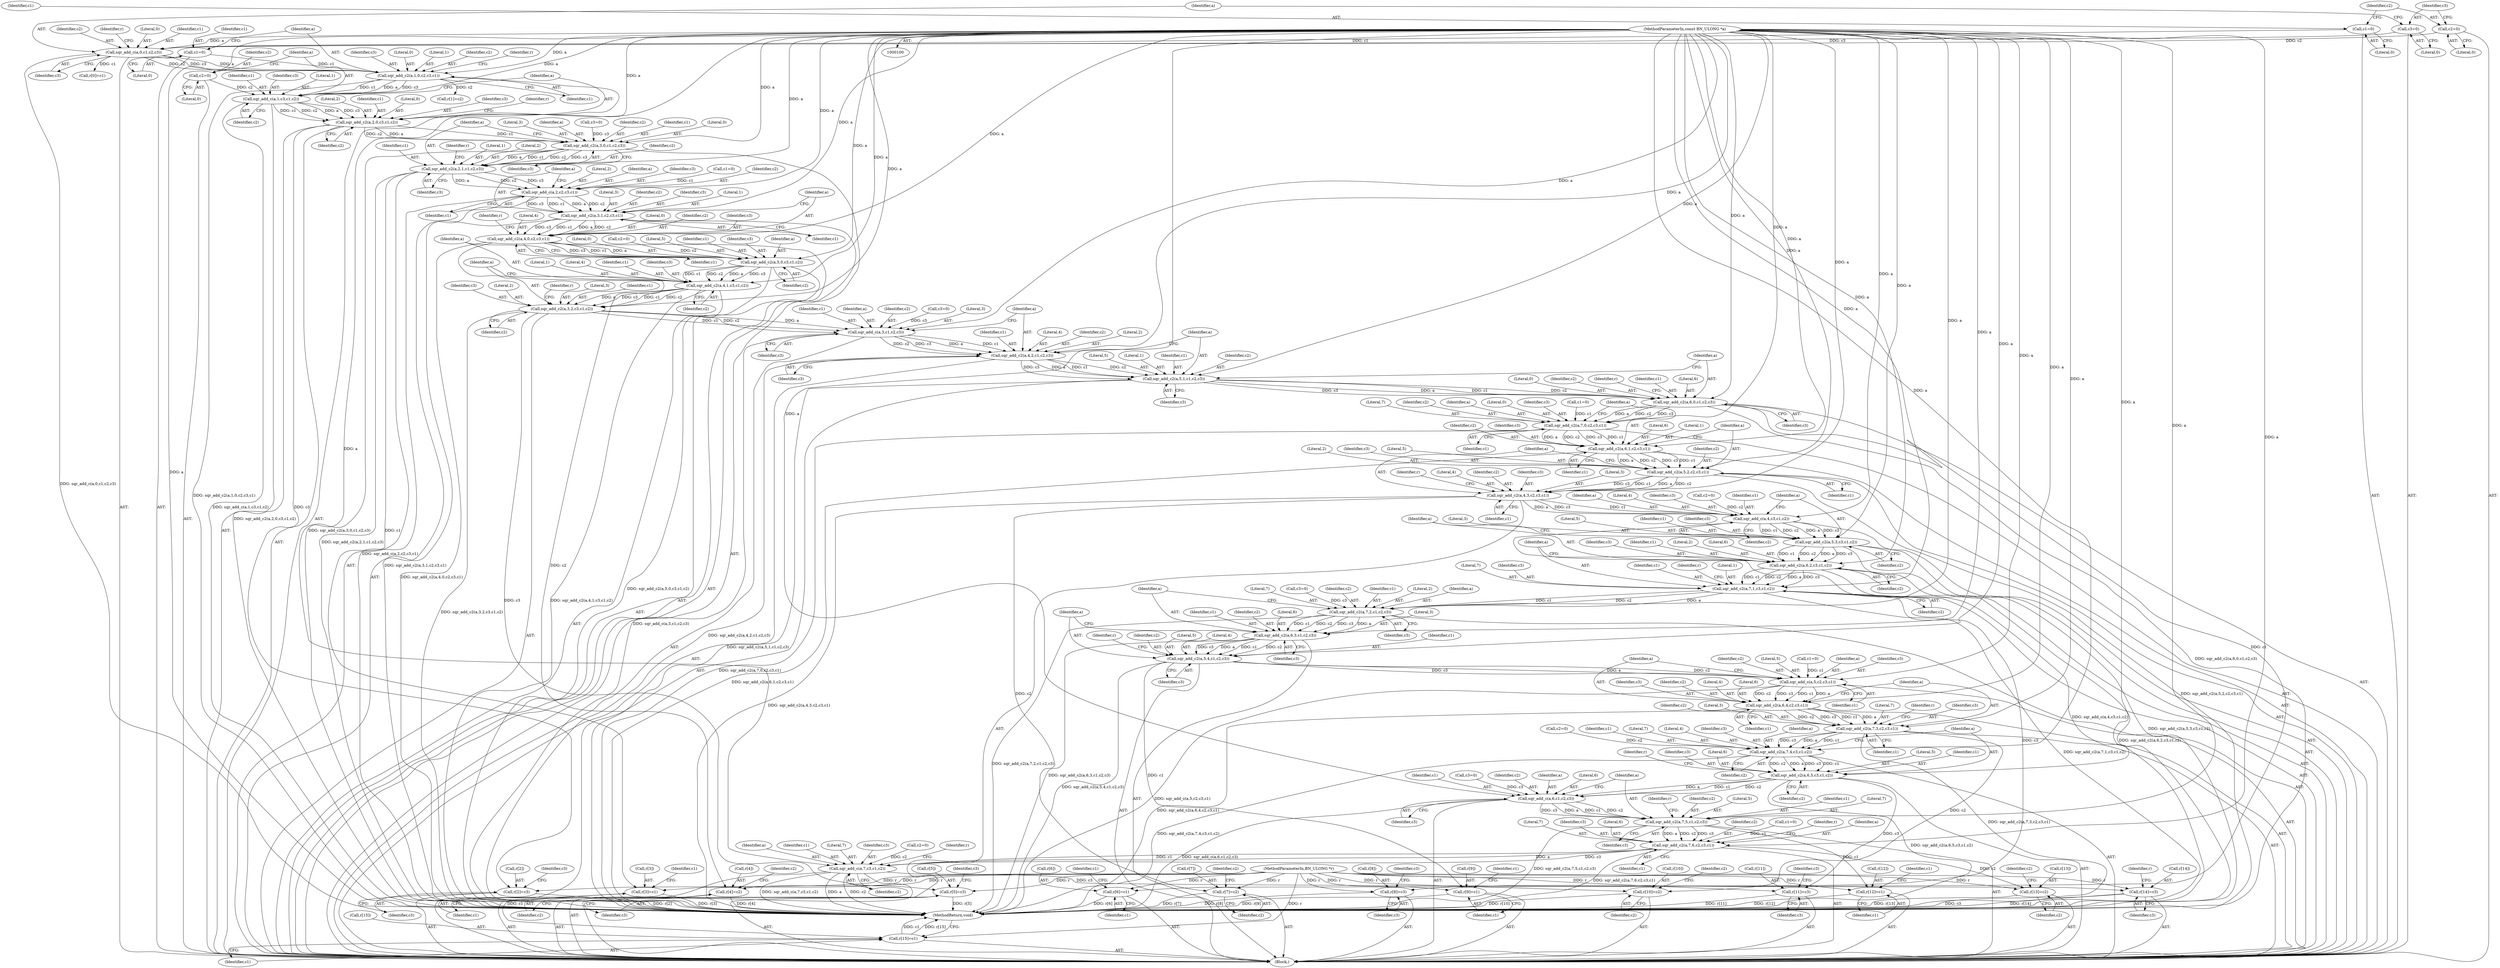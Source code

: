 digraph "0_openssl_a7a44ba55cb4f884c6bc9ceac90072dea38e66d0_2@pointer" {
"1000145" [label="(Call,sqr_add_c(a,1,c3,c1,c2))"];
"1000130" [label="(Call,sqr_add_c2(a,1,0,c2,c3,c1))"];
"1000116" [label="(Call,sqr_add_c(a,0,c1,c2,c3))"];
"1000102" [label="(MethodParameterIn,const BN_ULONG *a)"];
"1000107" [label="(Call,c1=0)"];
"1000110" [label="(Call,c2=0)"];
"1000113" [label="(Call,c3=0)"];
"1000127" [label="(Call,c1=0)"];
"1000142" [label="(Call,c2=0)"];
"1000151" [label="(Call,sqr_add_c2(a,2,0,c3,c1,c2))"];
"1000158" [label="(Call,r[2]=c3)"];
"1000166" [label="(Call,sqr_add_c2(a,3,0,c1,c2,c3))"];
"1000173" [label="(Call,sqr_add_c2(a,2,1,c1,c2,c3))"];
"1000180" [label="(Call,r[3]=c1)"];
"1000188" [label="(Call,sqr_add_c(a,2,c2,c3,c1))"];
"1000194" [label="(Call,sqr_add_c2(a,3,1,c2,c3,c1))"];
"1000201" [label="(Call,sqr_add_c2(a,4,0,c2,c3,c1))"];
"1000208" [label="(Call,r[4]=c2)"];
"1000216" [label="(Call,sqr_add_c2(a,5,0,c3,c1,c2))"];
"1000223" [label="(Call,sqr_add_c2(a,4,1,c3,c1,c2))"];
"1000230" [label="(Call,sqr_add_c2(a,3,2,c3,c1,c2))"];
"1000237" [label="(Call,r[5]=c3)"];
"1000245" [label="(Call,sqr_add_c(a,3,c1,c2,c3))"];
"1000251" [label="(Call,sqr_add_c2(a,4,2,c1,c2,c3))"];
"1000258" [label="(Call,sqr_add_c2(a,5,1,c1,c2,c3))"];
"1000265" [label="(Call,sqr_add_c2(a,6,0,c1,c2,c3))"];
"1000272" [label="(Call,r[6]=c1)"];
"1000280" [label="(Call,sqr_add_c2(a,7,0,c2,c3,c1))"];
"1000287" [label="(Call,sqr_add_c2(a,6,1,c2,c3,c1))"];
"1000294" [label="(Call,sqr_add_c2(a,5,2,c2,c3,c1))"];
"1000301" [label="(Call,sqr_add_c2(a,4,3,c2,c3,c1))"];
"1000308" [label="(Call,r[7]=c2)"];
"1000316" [label="(Call,sqr_add_c(a,4,c3,c1,c2))"];
"1000322" [label="(Call,sqr_add_c2(a,5,3,c3,c1,c2))"];
"1000329" [label="(Call,sqr_add_c2(a,6,2,c3,c1,c2))"];
"1000336" [label="(Call,sqr_add_c2(a,7,1,c3,c1,c2))"];
"1000343" [label="(Call,r[8]=c3)"];
"1000351" [label="(Call,sqr_add_c2(a,7,2,c1,c2,c3))"];
"1000358" [label="(Call,sqr_add_c2(a,6,3,c1,c2,c3))"];
"1000365" [label="(Call,sqr_add_c2(a,5,4,c1,c2,c3))"];
"1000372" [label="(Call,r[9]=c1)"];
"1000380" [label="(Call,sqr_add_c(a,5,c2,c3,c1))"];
"1000386" [label="(Call,sqr_add_c2(a,6,4,c2,c3,c1))"];
"1000393" [label="(Call,sqr_add_c2(a,7,3,c2,c3,c1))"];
"1000400" [label="(Call,r[10]=c2)"];
"1000408" [label="(Call,sqr_add_c2(a,7,4,c3,c1,c2))"];
"1000415" [label="(Call,sqr_add_c2(a,6,5,c3,c1,c2))"];
"1000422" [label="(Call,r[11]=c3)"];
"1000430" [label="(Call,sqr_add_c(a,6,c1,c2,c3))"];
"1000436" [label="(Call,sqr_add_c2(a,7,5,c1,c2,c3))"];
"1000443" [label="(Call,r[12]=c1)"];
"1000451" [label="(Call,sqr_add_c2(a,7,6,c2,c3,c1))"];
"1000458" [label="(Call,r[13]=c2)"];
"1000466" [label="(Call,sqr_add_c(a,7,c3,c1,c2))"];
"1000472" [label="(Call,r[14]=c3)"];
"1000477" [label="(Call,r[15]=c1)"];
"1000457" [label="(Identifier,c1)"];
"1000142" [label="(Call,c2=0)"];
"1000195" [label="(Identifier,a)"];
"1000217" [label="(Identifier,a)"];
"1000369" [label="(Identifier,c1)"];
"1000373" [label="(Call,r[9])"];
"1000294" [label="(Call,sqr_add_c2(a,5,2,c2,c3,c1))"];
"1000395" [label="(Literal,7)"];
"1000284" [label="(Identifier,c2)"];
"1000219" [label="(Literal,0)"];
"1000334" [label="(Identifier,c1)"];
"1000374" [label="(Identifier,r)"];
"1000276" [label="(Identifier,c1)"];
"1000204" [label="(Literal,0)"];
"1000107" [label="(Call,c1=0)"];
"1000290" [label="(Literal,1)"];
"1000478" [label="(Call,r[15])"];
"1000386" [label="(Call,sqr_add_c2(a,6,4,c2,c3,c1))"];
"1000392" [label="(Identifier,c1)"];
"1000291" [label="(Identifier,c2)"];
"1000384" [label="(Identifier,c3)"];
"1000103" [label="(Block,)"];
"1000154" [label="(Literal,0)"];
"1000458" [label="(Call,r[13]=c2)"];
"1000464" [label="(Identifier,c2)"];
"1000447" [label="(Identifier,c1)"];
"1000254" [label="(Literal,2)"];
"1000467" [label="(Identifier,a)"];
"1000236" [label="(Identifier,c2)"];
"1000296" [label="(Literal,5)"];
"1000120" [label="(Identifier,c2)"];
"1000323" [label="(Identifier,a)"];
"1000353" [label="(Literal,7)"];
"1000383" [label="(Identifier,c2)"];
"1000358" [label="(Call,sqr_add_c2(a,6,3,c1,c2,c3))"];
"1000337" [label="(Identifier,a)"];
"1000150" [label="(Identifier,c2)"];
"1000222" [label="(Identifier,c2)"];
"1000370" [label="(Identifier,c2)"];
"1000376" [label="(Identifier,c1)"];
"1000129" [label="(Literal,0)"];
"1000314" [label="(Identifier,c2)"];
"1000344" [label="(Call,r[8])"];
"1000168" [label="(Literal,3)"];
"1000268" [label="(Literal,0)"];
"1000414" [label="(Identifier,c2)"];
"1000234" [label="(Identifier,c3)"];
"1000249" [label="(Identifier,c2)"];
"1000325" [label="(Literal,3)"];
"1000233" [label="(Literal,2)"];
"1000159" [label="(Call,r[2])"];
"1000192" [label="(Identifier,c3)"];
"1000241" [label="(Identifier,c3)"];
"1000252" [label="(Identifier,a)"];
"1000411" [label="(Literal,4)"];
"1000335" [label="(Identifier,c2)"];
"1000470" [label="(Identifier,c1)"];
"1000436" [label="(Call,sqr_add_c2(a,7,5,c1,c2,c3))"];
"1000412" [label="(Identifier,c3)"];
"1000455" [label="(Identifier,c2)"];
"1000445" [label="(Identifier,r)"];
"1000338" [label="(Literal,7)"];
"1000282" [label="(Literal,7)"];
"1000260" [label="(Literal,5)"];
"1000228" [label="(Identifier,c1)"];
"1000448" [label="(Call,c1=0)"];
"1000245" [label="(Call,sqr_add_c(a,3,c1,c2,c3))"];
"1000340" [label="(Identifier,c3)"];
"1000216" [label="(Call,sqr_add_c2(a,5,0,c3,c1,c2))"];
"1000394" [label="(Identifier,a)"];
"1000409" [label="(Identifier,a)"];
"1000270" [label="(Identifier,c2)"];
"1000239" [label="(Identifier,r)"];
"1000213" [label="(Call,c2=0)"];
"1000308" [label="(Call,r[7]=c2)"];
"1000212" [label="(Identifier,c2)"];
"1000292" [label="(Identifier,c3)"];
"1000460" [label="(Identifier,r)"];
"1000133" [label="(Literal,0)"];
"1000184" [label="(Identifier,c1)"];
"1000223" [label="(Call,sqr_add_c2(a,4,1,c3,c1,c2))"];
"1000452" [label="(Identifier,a)"];
"1000418" [label="(Literal,5)"];
"1000205" [label="(Identifier,c2)"];
"1000287" [label="(Call,sqr_add_c2(a,6,1,c2,c3,c1))"];
"1000316" [label="(Call,sqr_add_c(a,4,c3,c1,c2))"];
"1000351" [label="(Call,sqr_add_c2(a,7,2,c1,c2,c3))"];
"1000185" [label="(Call,c1=0)"];
"1000218" [label="(Literal,5)"];
"1000307" [label="(Identifier,c1)"];
"1000152" [label="(Identifier,a)"];
"1000295" [label="(Identifier,a)"];
"1000363" [label="(Identifier,c2)"];
"1000114" [label="(Identifier,c3)"];
"1000420" [label="(Identifier,c1)"];
"1000482" [label="(MethodReturn,void)"];
"1000191" [label="(Identifier,c2)"];
"1000481" [label="(Identifier,c1)"];
"1000167" [label="(Identifier,a)"];
"1000172" [label="(Identifier,c3)"];
"1000300" [label="(Identifier,c1)"];
"1000190" [label="(Literal,2)"];
"1000193" [label="(Identifier,c1)"];
"1000182" [label="(Identifier,r)"];
"1000441" [label="(Identifier,c2)"];
"1000367" [label="(Literal,5)"];
"1000342" [label="(Identifier,c2)"];
"1000225" [label="(Literal,4)"];
"1000433" [label="(Identifier,c1)"];
"1000476" [label="(Identifier,c3)"];
"1000348" [label="(Call,c3=0)"];
"1000288" [label="(Identifier,a)"];
"1000250" [label="(Identifier,c3)"];
"1000382" [label="(Literal,5)"];
"1000341" [label="(Identifier,c1)"];
"1000121" [label="(Identifier,c3)"];
"1000400" [label="(Call,r[10]=c2)"];
"1000130" [label="(Call,sqr_add_c2(a,1,0,c2,c3,c1))"];
"1000102" [label="(MethodParameterIn,const BN_ULONG *a)"];
"1000188" [label="(Call,sqr_add_c(a,2,c2,c3,c1))"];
"1000301" [label="(Call,sqr_add_c2(a,4,3,c2,c3,c1))"];
"1000298" [label="(Identifier,c2)"];
"1000206" [label="(Identifier,c3)"];
"1000237" [label="(Call,r[5]=c3)"];
"1000257" [label="(Identifier,c3)"];
"1000145" [label="(Call,sqr_add_c(a,1,c3,c1,c2))"];
"1000265" [label="(Call,sqr_add_c2(a,6,0,c1,c2,c3))"];
"1000181" [label="(Call,r[3])"];
"1000243" [label="(Identifier,c3)"];
"1000439" [label="(Literal,5)"];
"1000116" [label="(Call,sqr_add_c(a,0,c1,c2,c3))"];
"1000424" [label="(Identifier,r)"];
"1000137" [label="(Call,r[1]=c2)"];
"1000356" [label="(Identifier,c2)"];
"1000319" [label="(Identifier,c3)"];
"1000343" [label="(Call,r[8]=c3)"];
"1000210" [label="(Identifier,r)"];
"1000391" [label="(Identifier,c3)"];
"1000421" [label="(Identifier,c2)"];
"1000261" [label="(Literal,1)"];
"1000112" [label="(Literal,0)"];
"1000208" [label="(Call,r[4]=c2)"];
"1000163" [label="(Call,c3=0)"];
"1000109" [label="(Literal,0)"];
"1000196" [label="(Literal,3)"];
"1000360" [label="(Literal,6)"];
"1000355" [label="(Identifier,c1)"];
"1000378" [label="(Identifier,c1)"];
"1000313" [label="(Call,c2=0)"];
"1000405" [label="(Call,c2=0)"];
"1000151" [label="(Call,sqr_add_c2(a,2,0,c3,c1,c2))"];
"1000473" [label="(Call,r[14])"];
"1000442" [label="(Identifier,c3)"];
"1000242" [label="(Call,c3=0)"];
"1000143" [label="(Identifier,c2)"];
"1000289" [label="(Literal,6)"];
"1000132" [label="(Literal,1)"];
"1000310" [label="(Identifier,r)"];
"1000136" [label="(Identifier,c1)"];
"1000134" [label="(Identifier,c2)"];
"1000111" [label="(Identifier,c2)"];
"1000148" [label="(Identifier,c3)"];
"1000440" [label="(Identifier,c1)"];
"1000110" [label="(Call,c2=0)"];
"1000155" [label="(Identifier,c3)"];
"1000345" [label="(Identifier,r)"];
"1000293" [label="(Identifier,c1)"];
"1000422" [label="(Call,r[11]=c3)"];
"1000413" [label="(Identifier,c1)"];
"1000108" [label="(Identifier,c1)"];
"1000354" [label="(Literal,2)"];
"1000357" [label="(Identifier,c3)"];
"1000259" [label="(Identifier,a)"];
"1000186" [label="(Identifier,c1)"];
"1000404" [label="(Identifier,c2)"];
"1000410" [label="(Literal,7)"];
"1000281" [label="(Identifier,a)"];
"1000207" [label="(Identifier,c1)"];
"1000273" [label="(Call,r[6])"];
"1000147" [label="(Literal,1)"];
"1000124" [label="(Identifier,r)"];
"1000423" [label="(Call,r[11])"];
"1000368" [label="(Literal,4)"];
"1000321" [label="(Identifier,c2)"];
"1000176" [label="(Literal,1)"];
"1000466" [label="(Call,sqr_add_c(a,7,c3,c1,c2))"];
"1000361" [label="(Literal,3)"];
"1000139" [label="(Identifier,r)"];
"1000113" [label="(Call,c3=0)"];
"1000171" [label="(Identifier,c2)"];
"1000366" [label="(Identifier,a)"];
"1000200" [label="(Identifier,c1)"];
"1000160" [label="(Identifier,r)"];
"1000232" [label="(Literal,3)"];
"1000238" [label="(Call,r[5])"];
"1000221" [label="(Identifier,c1)"];
"1000359" [label="(Identifier,a)"];
"1000255" [label="(Identifier,c1)"];
"1000456" [label="(Identifier,c3)"];
"1000431" [label="(Identifier,a)"];
"1000372" [label="(Call,r[9]=c1)"];
"1000274" [label="(Identifier,r)"];
"1000443" [label="(Call,r[12]=c1)"];
"1000402" [label="(Identifier,r)"];
"1000322" [label="(Call,sqr_add_c2(a,5,3,c3,c1,c2))"];
"1000170" [label="(Identifier,c1)"];
"1000209" [label="(Call,r[4])"];
"1000235" [label="(Identifier,c1)"];
"1000262" [label="(Identifier,c1)"];
"1000127" [label="(Call,c1=0)"];
"1000118" [label="(Literal,0)"];
"1000115" [label="(Literal,0)"];
"1000198" [label="(Identifier,c2)"];
"1000231" [label="(Identifier,a)"];
"1000230" [label="(Call,sqr_add_c2(a,3,2,c3,c1,c2))"];
"1000347" [label="(Identifier,c3)"];
"1000349" [label="(Identifier,c3)"];
"1000468" [label="(Literal,7)"];
"1000469" [label="(Identifier,c3)"];
"1000297" [label="(Literal,2)"];
"1000331" [label="(Literal,6)"];
"1000135" [label="(Identifier,c3)"];
"1000201" [label="(Call,sqr_add_c2(a,4,0,c2,c3,c1))"];
"1000220" [label="(Identifier,c3)"];
"1000189" [label="(Identifier,a)"];
"1000269" [label="(Identifier,c1)"];
"1000399" [label="(Identifier,c1)"];
"1000438" [label="(Literal,7)"];
"1000175" [label="(Literal,2)"];
"1000149" [label="(Identifier,c1)"];
"1000179" [label="(Identifier,c3)"];
"1000224" [label="(Identifier,a)"];
"1000271" [label="(Identifier,c3)"];
"1000398" [label="(Identifier,c3)"];
"1000166" [label="(Call,sqr_add_c2(a,3,0,c1,c2,c3))"];
"1000419" [label="(Identifier,c3)"];
"1000178" [label="(Identifier,c2)"];
"1000396" [label="(Literal,3)"];
"1000303" [label="(Literal,4)"];
"1000304" [label="(Literal,3)"];
"1000247" [label="(Literal,3)"];
"1000283" [label="(Literal,0)"];
"1000333" [label="(Identifier,c3)"];
"1000227" [label="(Identifier,c3)"];
"1000387" [label="(Identifier,a)"];
"1000169" [label="(Literal,0)"];
"1000320" [label="(Identifier,c1)"];
"1000328" [label="(Identifier,c2)"];
"1000397" [label="(Identifier,c2)"];
"1000463" [label="(Call,c2=0)"];
"1000317" [label="(Identifier,a)"];
"1000377" [label="(Call,c1=0)"];
"1000177" [label="(Identifier,c1)"];
"1000131" [label="(Identifier,a)"];
"1000305" [label="(Identifier,c2)"];
"1000272" [label="(Call,r[6]=c1)"];
"1000248" [label="(Identifier,c1)"];
"1000329" [label="(Call,sqr_add_c2(a,6,2,c3,c1,c2))"];
"1000385" [label="(Identifier,c1)"];
"1000157" [label="(Identifier,c2)"];
"1000251" [label="(Call,sqr_add_c2(a,4,2,c1,c2,c3))"];
"1000371" [label="(Identifier,c3)"];
"1000336" [label="(Call,sqr_add_c2(a,7,1,c3,c1,c2))"];
"1000451" [label="(Call,sqr_add_c2(a,7,6,c2,c3,c1))"];
"1000401" [label="(Call,r[10])"];
"1000203" [label="(Literal,4)"];
"1000253" [label="(Literal,4)"];
"1000390" [label="(Identifier,c2)"];
"1000432" [label="(Literal,6)"];
"1000477" [label="(Call,r[15]=c1)"];
"1000162" [label="(Identifier,c3)"];
"1000437" [label="(Identifier,a)"];
"1000444" [label="(Call,r[12])"];
"1000299" [label="(Identifier,c3)"];
"1000267" [label="(Literal,6)"];
"1000285" [label="(Identifier,c3)"];
"1000153" [label="(Literal,2)"];
"1000462" [label="(Identifier,c2)"];
"1000326" [label="(Identifier,c3)"];
"1000164" [label="(Identifier,c3)"];
"1000352" [label="(Identifier,a)"];
"1000199" [label="(Identifier,c3)"];
"1000146" [label="(Identifier,a)"];
"1000393" [label="(Call,sqr_add_c2(a,7,3,c2,c3,c1))"];
"1000194" [label="(Call,sqr_add_c2(a,3,1,c2,c3,c1))"];
"1000474" [label="(Identifier,r)"];
"1000417" [label="(Literal,6)"];
"1000430" [label="(Call,sqr_add_c(a,6,c1,c2,c3))"];
"1000415" [label="(Call,sqr_add_c2(a,6,5,c3,c1,c2))"];
"1000197" [label="(Literal,1)"];
"1000339" [label="(Literal,1)"];
"1000128" [label="(Identifier,c1)"];
"1000479" [label="(Identifier,r)"];
"1000306" [label="(Identifier,c3)"];
"1000101" [label="(MethodParameterIn,BN_ULONG *r)"];
"1000280" [label="(Call,sqr_add_c2(a,7,0,c2,c3,c1))"];
"1000416" [label="(Identifier,a)"];
"1000119" [label="(Identifier,c1)"];
"1000362" [label="(Identifier,c1)"];
"1000330" [label="(Identifier,a)"];
"1000122" [label="(Call,r[0]=c1)"];
"1000327" [label="(Identifier,c1)"];
"1000226" [label="(Literal,1)"];
"1000277" [label="(Call,c1=0)"];
"1000389" [label="(Literal,4)"];
"1000471" [label="(Identifier,c2)"];
"1000427" [label="(Call,c3=0)"];
"1000408" [label="(Call,sqr_add_c2(a,7,4,c3,c1,c2))"];
"1000454" [label="(Literal,6)"];
"1000180" [label="(Call,r[3]=c1)"];
"1000449" [label="(Identifier,c1)"];
"1000173" [label="(Call,sqr_add_c2(a,2,1,c1,c2,c3))"];
"1000381" [label="(Identifier,a)"];
"1000286" [label="(Identifier,c1)"];
"1000158" [label="(Call,r[2]=c3)"];
"1000214" [label="(Identifier,c2)"];
"1000312" [label="(Identifier,c2)"];
"1000434" [label="(Identifier,c2)"];
"1000459" [label="(Call,r[13])"];
"1000246" [label="(Identifier,a)"];
"1000309" [label="(Call,r[7])"];
"1000380" [label="(Call,sqr_add_c(a,5,c2,c3,c1))"];
"1000318" [label="(Literal,4)"];
"1000117" [label="(Identifier,a)"];
"1000229" [label="(Identifier,c2)"];
"1000365" [label="(Call,sqr_add_c2(a,5,4,c1,c2,c3))"];
"1000256" [label="(Identifier,c2)"];
"1000278" [label="(Identifier,c1)"];
"1000426" [label="(Identifier,c3)"];
"1000302" [label="(Identifier,a)"];
"1000364" [label="(Identifier,c3)"];
"1000174" [label="(Identifier,a)"];
"1000472" [label="(Call,r[14]=c3)"];
"1000453" [label="(Literal,7)"];
"1000202" [label="(Identifier,a)"];
"1000406" [label="(Identifier,c2)"];
"1000324" [label="(Literal,5)"];
"1000435" [label="(Identifier,c3)"];
"1000388" [label="(Literal,6)"];
"1000144" [label="(Literal,0)"];
"1000264" [label="(Identifier,c3)"];
"1000428" [label="(Identifier,c3)"];
"1000258" [label="(Call,sqr_add_c2(a,5,1,c1,c2,c3))"];
"1000332" [label="(Literal,2)"];
"1000156" [label="(Identifier,c1)"];
"1000266" [label="(Identifier,a)"];
"1000263" [label="(Identifier,c2)"];
"1000145" -> "1000103"  [label="AST: "];
"1000145" -> "1000150"  [label="CFG: "];
"1000146" -> "1000145"  [label="AST: "];
"1000147" -> "1000145"  [label="AST: "];
"1000148" -> "1000145"  [label="AST: "];
"1000149" -> "1000145"  [label="AST: "];
"1000150" -> "1000145"  [label="AST: "];
"1000152" -> "1000145"  [label="CFG: "];
"1000145" -> "1000482"  [label="DDG: sqr_add_c(a,1,c3,c1,c2)"];
"1000130" -> "1000145"  [label="DDG: a"];
"1000130" -> "1000145"  [label="DDG: c3"];
"1000130" -> "1000145"  [label="DDG: c1"];
"1000102" -> "1000145"  [label="DDG: a"];
"1000142" -> "1000145"  [label="DDG: c2"];
"1000145" -> "1000151"  [label="DDG: a"];
"1000145" -> "1000151"  [label="DDG: c3"];
"1000145" -> "1000151"  [label="DDG: c1"];
"1000145" -> "1000151"  [label="DDG: c2"];
"1000130" -> "1000103"  [label="AST: "];
"1000130" -> "1000136"  [label="CFG: "];
"1000131" -> "1000130"  [label="AST: "];
"1000132" -> "1000130"  [label="AST: "];
"1000133" -> "1000130"  [label="AST: "];
"1000134" -> "1000130"  [label="AST: "];
"1000135" -> "1000130"  [label="AST: "];
"1000136" -> "1000130"  [label="AST: "];
"1000139" -> "1000130"  [label="CFG: "];
"1000130" -> "1000482"  [label="DDG: sqr_add_c2(a,1,0,c2,c3,c1)"];
"1000116" -> "1000130"  [label="DDG: a"];
"1000116" -> "1000130"  [label="DDG: c2"];
"1000116" -> "1000130"  [label="DDG: c3"];
"1000102" -> "1000130"  [label="DDG: a"];
"1000127" -> "1000130"  [label="DDG: c1"];
"1000130" -> "1000137"  [label="DDG: c2"];
"1000116" -> "1000103"  [label="AST: "];
"1000116" -> "1000121"  [label="CFG: "];
"1000117" -> "1000116"  [label="AST: "];
"1000118" -> "1000116"  [label="AST: "];
"1000119" -> "1000116"  [label="AST: "];
"1000120" -> "1000116"  [label="AST: "];
"1000121" -> "1000116"  [label="AST: "];
"1000124" -> "1000116"  [label="CFG: "];
"1000116" -> "1000482"  [label="DDG: sqr_add_c(a,0,c1,c2,c3)"];
"1000102" -> "1000116"  [label="DDG: a"];
"1000107" -> "1000116"  [label="DDG: c1"];
"1000110" -> "1000116"  [label="DDG: c2"];
"1000113" -> "1000116"  [label="DDG: c3"];
"1000116" -> "1000122"  [label="DDG: c1"];
"1000102" -> "1000100"  [label="AST: "];
"1000102" -> "1000482"  [label="DDG: a"];
"1000102" -> "1000151"  [label="DDG: a"];
"1000102" -> "1000166"  [label="DDG: a"];
"1000102" -> "1000173"  [label="DDG: a"];
"1000102" -> "1000188"  [label="DDG: a"];
"1000102" -> "1000194"  [label="DDG: a"];
"1000102" -> "1000201"  [label="DDG: a"];
"1000102" -> "1000216"  [label="DDG: a"];
"1000102" -> "1000223"  [label="DDG: a"];
"1000102" -> "1000230"  [label="DDG: a"];
"1000102" -> "1000245"  [label="DDG: a"];
"1000102" -> "1000251"  [label="DDG: a"];
"1000102" -> "1000258"  [label="DDG: a"];
"1000102" -> "1000265"  [label="DDG: a"];
"1000102" -> "1000280"  [label="DDG: a"];
"1000102" -> "1000287"  [label="DDG: a"];
"1000102" -> "1000294"  [label="DDG: a"];
"1000102" -> "1000301"  [label="DDG: a"];
"1000102" -> "1000316"  [label="DDG: a"];
"1000102" -> "1000322"  [label="DDG: a"];
"1000102" -> "1000329"  [label="DDG: a"];
"1000102" -> "1000336"  [label="DDG: a"];
"1000102" -> "1000351"  [label="DDG: a"];
"1000102" -> "1000358"  [label="DDG: a"];
"1000102" -> "1000365"  [label="DDG: a"];
"1000102" -> "1000380"  [label="DDG: a"];
"1000102" -> "1000386"  [label="DDG: a"];
"1000102" -> "1000393"  [label="DDG: a"];
"1000102" -> "1000408"  [label="DDG: a"];
"1000102" -> "1000415"  [label="DDG: a"];
"1000102" -> "1000430"  [label="DDG: a"];
"1000102" -> "1000436"  [label="DDG: a"];
"1000102" -> "1000451"  [label="DDG: a"];
"1000102" -> "1000466"  [label="DDG: a"];
"1000107" -> "1000103"  [label="AST: "];
"1000107" -> "1000109"  [label="CFG: "];
"1000108" -> "1000107"  [label="AST: "];
"1000109" -> "1000107"  [label="AST: "];
"1000111" -> "1000107"  [label="CFG: "];
"1000110" -> "1000103"  [label="AST: "];
"1000110" -> "1000112"  [label="CFG: "];
"1000111" -> "1000110"  [label="AST: "];
"1000112" -> "1000110"  [label="AST: "];
"1000114" -> "1000110"  [label="CFG: "];
"1000113" -> "1000103"  [label="AST: "];
"1000113" -> "1000115"  [label="CFG: "];
"1000114" -> "1000113"  [label="AST: "];
"1000115" -> "1000113"  [label="AST: "];
"1000117" -> "1000113"  [label="CFG: "];
"1000127" -> "1000103"  [label="AST: "];
"1000127" -> "1000129"  [label="CFG: "];
"1000128" -> "1000127"  [label="AST: "];
"1000129" -> "1000127"  [label="AST: "];
"1000131" -> "1000127"  [label="CFG: "];
"1000142" -> "1000103"  [label="AST: "];
"1000142" -> "1000144"  [label="CFG: "];
"1000143" -> "1000142"  [label="AST: "];
"1000144" -> "1000142"  [label="AST: "];
"1000146" -> "1000142"  [label="CFG: "];
"1000151" -> "1000103"  [label="AST: "];
"1000151" -> "1000157"  [label="CFG: "];
"1000152" -> "1000151"  [label="AST: "];
"1000153" -> "1000151"  [label="AST: "];
"1000154" -> "1000151"  [label="AST: "];
"1000155" -> "1000151"  [label="AST: "];
"1000156" -> "1000151"  [label="AST: "];
"1000157" -> "1000151"  [label="AST: "];
"1000160" -> "1000151"  [label="CFG: "];
"1000151" -> "1000482"  [label="DDG: sqr_add_c2(a,2,0,c3,c1,c2)"];
"1000151" -> "1000158"  [label="DDG: c3"];
"1000151" -> "1000166"  [label="DDG: a"];
"1000151" -> "1000166"  [label="DDG: c1"];
"1000151" -> "1000166"  [label="DDG: c2"];
"1000158" -> "1000103"  [label="AST: "];
"1000158" -> "1000162"  [label="CFG: "];
"1000159" -> "1000158"  [label="AST: "];
"1000162" -> "1000158"  [label="AST: "];
"1000164" -> "1000158"  [label="CFG: "];
"1000158" -> "1000482"  [label="DDG: r[2]"];
"1000101" -> "1000158"  [label="DDG: r"];
"1000166" -> "1000103"  [label="AST: "];
"1000166" -> "1000172"  [label="CFG: "];
"1000167" -> "1000166"  [label="AST: "];
"1000168" -> "1000166"  [label="AST: "];
"1000169" -> "1000166"  [label="AST: "];
"1000170" -> "1000166"  [label="AST: "];
"1000171" -> "1000166"  [label="AST: "];
"1000172" -> "1000166"  [label="AST: "];
"1000174" -> "1000166"  [label="CFG: "];
"1000166" -> "1000482"  [label="DDG: sqr_add_c2(a,3,0,c1,c2,c3)"];
"1000163" -> "1000166"  [label="DDG: c3"];
"1000166" -> "1000173"  [label="DDG: a"];
"1000166" -> "1000173"  [label="DDG: c1"];
"1000166" -> "1000173"  [label="DDG: c2"];
"1000166" -> "1000173"  [label="DDG: c3"];
"1000173" -> "1000103"  [label="AST: "];
"1000173" -> "1000179"  [label="CFG: "];
"1000174" -> "1000173"  [label="AST: "];
"1000175" -> "1000173"  [label="AST: "];
"1000176" -> "1000173"  [label="AST: "];
"1000177" -> "1000173"  [label="AST: "];
"1000178" -> "1000173"  [label="AST: "];
"1000179" -> "1000173"  [label="AST: "];
"1000182" -> "1000173"  [label="CFG: "];
"1000173" -> "1000482"  [label="DDG: sqr_add_c2(a,2,1,c1,c2,c3)"];
"1000173" -> "1000180"  [label="DDG: c1"];
"1000173" -> "1000188"  [label="DDG: a"];
"1000173" -> "1000188"  [label="DDG: c2"];
"1000173" -> "1000188"  [label="DDG: c3"];
"1000180" -> "1000103"  [label="AST: "];
"1000180" -> "1000184"  [label="CFG: "];
"1000181" -> "1000180"  [label="AST: "];
"1000184" -> "1000180"  [label="AST: "];
"1000186" -> "1000180"  [label="CFG: "];
"1000180" -> "1000482"  [label="DDG: r[3]"];
"1000101" -> "1000180"  [label="DDG: r"];
"1000188" -> "1000103"  [label="AST: "];
"1000188" -> "1000193"  [label="CFG: "];
"1000189" -> "1000188"  [label="AST: "];
"1000190" -> "1000188"  [label="AST: "];
"1000191" -> "1000188"  [label="AST: "];
"1000192" -> "1000188"  [label="AST: "];
"1000193" -> "1000188"  [label="AST: "];
"1000195" -> "1000188"  [label="CFG: "];
"1000188" -> "1000482"  [label="DDG: sqr_add_c(a,2,c2,c3,c1)"];
"1000185" -> "1000188"  [label="DDG: c1"];
"1000188" -> "1000194"  [label="DDG: a"];
"1000188" -> "1000194"  [label="DDG: c2"];
"1000188" -> "1000194"  [label="DDG: c3"];
"1000188" -> "1000194"  [label="DDG: c1"];
"1000194" -> "1000103"  [label="AST: "];
"1000194" -> "1000200"  [label="CFG: "];
"1000195" -> "1000194"  [label="AST: "];
"1000196" -> "1000194"  [label="AST: "];
"1000197" -> "1000194"  [label="AST: "];
"1000198" -> "1000194"  [label="AST: "];
"1000199" -> "1000194"  [label="AST: "];
"1000200" -> "1000194"  [label="AST: "];
"1000202" -> "1000194"  [label="CFG: "];
"1000194" -> "1000482"  [label="DDG: sqr_add_c2(a,3,1,c2,c3,c1)"];
"1000194" -> "1000201"  [label="DDG: a"];
"1000194" -> "1000201"  [label="DDG: c2"];
"1000194" -> "1000201"  [label="DDG: c3"];
"1000194" -> "1000201"  [label="DDG: c1"];
"1000201" -> "1000103"  [label="AST: "];
"1000201" -> "1000207"  [label="CFG: "];
"1000202" -> "1000201"  [label="AST: "];
"1000203" -> "1000201"  [label="AST: "];
"1000204" -> "1000201"  [label="AST: "];
"1000205" -> "1000201"  [label="AST: "];
"1000206" -> "1000201"  [label="AST: "];
"1000207" -> "1000201"  [label="AST: "];
"1000210" -> "1000201"  [label="CFG: "];
"1000201" -> "1000482"  [label="DDG: sqr_add_c2(a,4,0,c2,c3,c1)"];
"1000201" -> "1000208"  [label="DDG: c2"];
"1000201" -> "1000216"  [label="DDG: a"];
"1000201" -> "1000216"  [label="DDG: c3"];
"1000201" -> "1000216"  [label="DDG: c1"];
"1000208" -> "1000103"  [label="AST: "];
"1000208" -> "1000212"  [label="CFG: "];
"1000209" -> "1000208"  [label="AST: "];
"1000212" -> "1000208"  [label="AST: "];
"1000214" -> "1000208"  [label="CFG: "];
"1000208" -> "1000482"  [label="DDG: r[4]"];
"1000101" -> "1000208"  [label="DDG: r"];
"1000216" -> "1000103"  [label="AST: "];
"1000216" -> "1000222"  [label="CFG: "];
"1000217" -> "1000216"  [label="AST: "];
"1000218" -> "1000216"  [label="AST: "];
"1000219" -> "1000216"  [label="AST: "];
"1000220" -> "1000216"  [label="AST: "];
"1000221" -> "1000216"  [label="AST: "];
"1000222" -> "1000216"  [label="AST: "];
"1000224" -> "1000216"  [label="CFG: "];
"1000216" -> "1000482"  [label="DDG: sqr_add_c2(a,5,0,c3,c1,c2)"];
"1000213" -> "1000216"  [label="DDG: c2"];
"1000216" -> "1000223"  [label="DDG: a"];
"1000216" -> "1000223"  [label="DDG: c3"];
"1000216" -> "1000223"  [label="DDG: c1"];
"1000216" -> "1000223"  [label="DDG: c2"];
"1000223" -> "1000103"  [label="AST: "];
"1000223" -> "1000229"  [label="CFG: "];
"1000224" -> "1000223"  [label="AST: "];
"1000225" -> "1000223"  [label="AST: "];
"1000226" -> "1000223"  [label="AST: "];
"1000227" -> "1000223"  [label="AST: "];
"1000228" -> "1000223"  [label="AST: "];
"1000229" -> "1000223"  [label="AST: "];
"1000231" -> "1000223"  [label="CFG: "];
"1000223" -> "1000482"  [label="DDG: sqr_add_c2(a,4,1,c3,c1,c2)"];
"1000223" -> "1000230"  [label="DDG: a"];
"1000223" -> "1000230"  [label="DDG: c3"];
"1000223" -> "1000230"  [label="DDG: c1"];
"1000223" -> "1000230"  [label="DDG: c2"];
"1000230" -> "1000103"  [label="AST: "];
"1000230" -> "1000236"  [label="CFG: "];
"1000231" -> "1000230"  [label="AST: "];
"1000232" -> "1000230"  [label="AST: "];
"1000233" -> "1000230"  [label="AST: "];
"1000234" -> "1000230"  [label="AST: "];
"1000235" -> "1000230"  [label="AST: "];
"1000236" -> "1000230"  [label="AST: "];
"1000239" -> "1000230"  [label="CFG: "];
"1000230" -> "1000482"  [label="DDG: sqr_add_c2(a,3,2,c3,c1,c2)"];
"1000230" -> "1000237"  [label="DDG: c3"];
"1000230" -> "1000245"  [label="DDG: a"];
"1000230" -> "1000245"  [label="DDG: c1"];
"1000230" -> "1000245"  [label="DDG: c2"];
"1000237" -> "1000103"  [label="AST: "];
"1000237" -> "1000241"  [label="CFG: "];
"1000238" -> "1000237"  [label="AST: "];
"1000241" -> "1000237"  [label="AST: "];
"1000243" -> "1000237"  [label="CFG: "];
"1000237" -> "1000482"  [label="DDG: r[5]"];
"1000101" -> "1000237"  [label="DDG: r"];
"1000245" -> "1000103"  [label="AST: "];
"1000245" -> "1000250"  [label="CFG: "];
"1000246" -> "1000245"  [label="AST: "];
"1000247" -> "1000245"  [label="AST: "];
"1000248" -> "1000245"  [label="AST: "];
"1000249" -> "1000245"  [label="AST: "];
"1000250" -> "1000245"  [label="AST: "];
"1000252" -> "1000245"  [label="CFG: "];
"1000245" -> "1000482"  [label="DDG: sqr_add_c(a,3,c1,c2,c3)"];
"1000242" -> "1000245"  [label="DDG: c3"];
"1000245" -> "1000251"  [label="DDG: a"];
"1000245" -> "1000251"  [label="DDG: c1"];
"1000245" -> "1000251"  [label="DDG: c2"];
"1000245" -> "1000251"  [label="DDG: c3"];
"1000251" -> "1000103"  [label="AST: "];
"1000251" -> "1000257"  [label="CFG: "];
"1000252" -> "1000251"  [label="AST: "];
"1000253" -> "1000251"  [label="AST: "];
"1000254" -> "1000251"  [label="AST: "];
"1000255" -> "1000251"  [label="AST: "];
"1000256" -> "1000251"  [label="AST: "];
"1000257" -> "1000251"  [label="AST: "];
"1000259" -> "1000251"  [label="CFG: "];
"1000251" -> "1000482"  [label="DDG: sqr_add_c2(a,4,2,c1,c2,c3)"];
"1000251" -> "1000258"  [label="DDG: a"];
"1000251" -> "1000258"  [label="DDG: c1"];
"1000251" -> "1000258"  [label="DDG: c2"];
"1000251" -> "1000258"  [label="DDG: c3"];
"1000258" -> "1000103"  [label="AST: "];
"1000258" -> "1000264"  [label="CFG: "];
"1000259" -> "1000258"  [label="AST: "];
"1000260" -> "1000258"  [label="AST: "];
"1000261" -> "1000258"  [label="AST: "];
"1000262" -> "1000258"  [label="AST: "];
"1000263" -> "1000258"  [label="AST: "];
"1000264" -> "1000258"  [label="AST: "];
"1000266" -> "1000258"  [label="CFG: "];
"1000258" -> "1000482"  [label="DDG: sqr_add_c2(a,5,1,c1,c2,c3)"];
"1000258" -> "1000265"  [label="DDG: a"];
"1000258" -> "1000265"  [label="DDG: c1"];
"1000258" -> "1000265"  [label="DDG: c2"];
"1000258" -> "1000265"  [label="DDG: c3"];
"1000265" -> "1000103"  [label="AST: "];
"1000265" -> "1000271"  [label="CFG: "];
"1000266" -> "1000265"  [label="AST: "];
"1000267" -> "1000265"  [label="AST: "];
"1000268" -> "1000265"  [label="AST: "];
"1000269" -> "1000265"  [label="AST: "];
"1000270" -> "1000265"  [label="AST: "];
"1000271" -> "1000265"  [label="AST: "];
"1000274" -> "1000265"  [label="CFG: "];
"1000265" -> "1000482"  [label="DDG: sqr_add_c2(a,6,0,c1,c2,c3)"];
"1000265" -> "1000272"  [label="DDG: c1"];
"1000265" -> "1000280"  [label="DDG: a"];
"1000265" -> "1000280"  [label="DDG: c2"];
"1000265" -> "1000280"  [label="DDG: c3"];
"1000272" -> "1000103"  [label="AST: "];
"1000272" -> "1000276"  [label="CFG: "];
"1000273" -> "1000272"  [label="AST: "];
"1000276" -> "1000272"  [label="AST: "];
"1000278" -> "1000272"  [label="CFG: "];
"1000272" -> "1000482"  [label="DDG: r[6]"];
"1000101" -> "1000272"  [label="DDG: r"];
"1000280" -> "1000103"  [label="AST: "];
"1000280" -> "1000286"  [label="CFG: "];
"1000281" -> "1000280"  [label="AST: "];
"1000282" -> "1000280"  [label="AST: "];
"1000283" -> "1000280"  [label="AST: "];
"1000284" -> "1000280"  [label="AST: "];
"1000285" -> "1000280"  [label="AST: "];
"1000286" -> "1000280"  [label="AST: "];
"1000288" -> "1000280"  [label="CFG: "];
"1000280" -> "1000482"  [label="DDG: sqr_add_c2(a,7,0,c2,c3,c1)"];
"1000277" -> "1000280"  [label="DDG: c1"];
"1000280" -> "1000287"  [label="DDG: a"];
"1000280" -> "1000287"  [label="DDG: c2"];
"1000280" -> "1000287"  [label="DDG: c3"];
"1000280" -> "1000287"  [label="DDG: c1"];
"1000287" -> "1000103"  [label="AST: "];
"1000287" -> "1000293"  [label="CFG: "];
"1000288" -> "1000287"  [label="AST: "];
"1000289" -> "1000287"  [label="AST: "];
"1000290" -> "1000287"  [label="AST: "];
"1000291" -> "1000287"  [label="AST: "];
"1000292" -> "1000287"  [label="AST: "];
"1000293" -> "1000287"  [label="AST: "];
"1000295" -> "1000287"  [label="CFG: "];
"1000287" -> "1000482"  [label="DDG: sqr_add_c2(a,6,1,c2,c3,c1)"];
"1000287" -> "1000294"  [label="DDG: a"];
"1000287" -> "1000294"  [label="DDG: c2"];
"1000287" -> "1000294"  [label="DDG: c3"];
"1000287" -> "1000294"  [label="DDG: c1"];
"1000294" -> "1000103"  [label="AST: "];
"1000294" -> "1000300"  [label="CFG: "];
"1000295" -> "1000294"  [label="AST: "];
"1000296" -> "1000294"  [label="AST: "];
"1000297" -> "1000294"  [label="AST: "];
"1000298" -> "1000294"  [label="AST: "];
"1000299" -> "1000294"  [label="AST: "];
"1000300" -> "1000294"  [label="AST: "];
"1000302" -> "1000294"  [label="CFG: "];
"1000294" -> "1000482"  [label="DDG: sqr_add_c2(a,5,2,c2,c3,c1)"];
"1000294" -> "1000301"  [label="DDG: a"];
"1000294" -> "1000301"  [label="DDG: c2"];
"1000294" -> "1000301"  [label="DDG: c3"];
"1000294" -> "1000301"  [label="DDG: c1"];
"1000301" -> "1000103"  [label="AST: "];
"1000301" -> "1000307"  [label="CFG: "];
"1000302" -> "1000301"  [label="AST: "];
"1000303" -> "1000301"  [label="AST: "];
"1000304" -> "1000301"  [label="AST: "];
"1000305" -> "1000301"  [label="AST: "];
"1000306" -> "1000301"  [label="AST: "];
"1000307" -> "1000301"  [label="AST: "];
"1000310" -> "1000301"  [label="CFG: "];
"1000301" -> "1000482"  [label="DDG: sqr_add_c2(a,4,3,c2,c3,c1)"];
"1000301" -> "1000308"  [label="DDG: c2"];
"1000301" -> "1000316"  [label="DDG: a"];
"1000301" -> "1000316"  [label="DDG: c3"];
"1000301" -> "1000316"  [label="DDG: c1"];
"1000308" -> "1000103"  [label="AST: "];
"1000308" -> "1000312"  [label="CFG: "];
"1000309" -> "1000308"  [label="AST: "];
"1000312" -> "1000308"  [label="AST: "];
"1000314" -> "1000308"  [label="CFG: "];
"1000308" -> "1000482"  [label="DDG: r[7]"];
"1000101" -> "1000308"  [label="DDG: r"];
"1000316" -> "1000103"  [label="AST: "];
"1000316" -> "1000321"  [label="CFG: "];
"1000317" -> "1000316"  [label="AST: "];
"1000318" -> "1000316"  [label="AST: "];
"1000319" -> "1000316"  [label="AST: "];
"1000320" -> "1000316"  [label="AST: "];
"1000321" -> "1000316"  [label="AST: "];
"1000323" -> "1000316"  [label="CFG: "];
"1000316" -> "1000482"  [label="DDG: sqr_add_c(a,4,c3,c1,c2)"];
"1000313" -> "1000316"  [label="DDG: c2"];
"1000316" -> "1000322"  [label="DDG: a"];
"1000316" -> "1000322"  [label="DDG: c3"];
"1000316" -> "1000322"  [label="DDG: c1"];
"1000316" -> "1000322"  [label="DDG: c2"];
"1000322" -> "1000103"  [label="AST: "];
"1000322" -> "1000328"  [label="CFG: "];
"1000323" -> "1000322"  [label="AST: "];
"1000324" -> "1000322"  [label="AST: "];
"1000325" -> "1000322"  [label="AST: "];
"1000326" -> "1000322"  [label="AST: "];
"1000327" -> "1000322"  [label="AST: "];
"1000328" -> "1000322"  [label="AST: "];
"1000330" -> "1000322"  [label="CFG: "];
"1000322" -> "1000482"  [label="DDG: sqr_add_c2(a,5,3,c3,c1,c2)"];
"1000322" -> "1000329"  [label="DDG: a"];
"1000322" -> "1000329"  [label="DDG: c3"];
"1000322" -> "1000329"  [label="DDG: c1"];
"1000322" -> "1000329"  [label="DDG: c2"];
"1000329" -> "1000103"  [label="AST: "];
"1000329" -> "1000335"  [label="CFG: "];
"1000330" -> "1000329"  [label="AST: "];
"1000331" -> "1000329"  [label="AST: "];
"1000332" -> "1000329"  [label="AST: "];
"1000333" -> "1000329"  [label="AST: "];
"1000334" -> "1000329"  [label="AST: "];
"1000335" -> "1000329"  [label="AST: "];
"1000337" -> "1000329"  [label="CFG: "];
"1000329" -> "1000482"  [label="DDG: sqr_add_c2(a,6,2,c3,c1,c2)"];
"1000329" -> "1000336"  [label="DDG: a"];
"1000329" -> "1000336"  [label="DDG: c3"];
"1000329" -> "1000336"  [label="DDG: c1"];
"1000329" -> "1000336"  [label="DDG: c2"];
"1000336" -> "1000103"  [label="AST: "];
"1000336" -> "1000342"  [label="CFG: "];
"1000337" -> "1000336"  [label="AST: "];
"1000338" -> "1000336"  [label="AST: "];
"1000339" -> "1000336"  [label="AST: "];
"1000340" -> "1000336"  [label="AST: "];
"1000341" -> "1000336"  [label="AST: "];
"1000342" -> "1000336"  [label="AST: "];
"1000345" -> "1000336"  [label="CFG: "];
"1000336" -> "1000482"  [label="DDG: sqr_add_c2(a,7,1,c3,c1,c2)"];
"1000336" -> "1000343"  [label="DDG: c3"];
"1000336" -> "1000351"  [label="DDG: a"];
"1000336" -> "1000351"  [label="DDG: c1"];
"1000336" -> "1000351"  [label="DDG: c2"];
"1000343" -> "1000103"  [label="AST: "];
"1000343" -> "1000347"  [label="CFG: "];
"1000344" -> "1000343"  [label="AST: "];
"1000347" -> "1000343"  [label="AST: "];
"1000349" -> "1000343"  [label="CFG: "];
"1000343" -> "1000482"  [label="DDG: r[8]"];
"1000101" -> "1000343"  [label="DDG: r"];
"1000351" -> "1000103"  [label="AST: "];
"1000351" -> "1000357"  [label="CFG: "];
"1000352" -> "1000351"  [label="AST: "];
"1000353" -> "1000351"  [label="AST: "];
"1000354" -> "1000351"  [label="AST: "];
"1000355" -> "1000351"  [label="AST: "];
"1000356" -> "1000351"  [label="AST: "];
"1000357" -> "1000351"  [label="AST: "];
"1000359" -> "1000351"  [label="CFG: "];
"1000351" -> "1000482"  [label="DDG: sqr_add_c2(a,7,2,c1,c2,c3)"];
"1000348" -> "1000351"  [label="DDG: c3"];
"1000351" -> "1000358"  [label="DDG: a"];
"1000351" -> "1000358"  [label="DDG: c1"];
"1000351" -> "1000358"  [label="DDG: c2"];
"1000351" -> "1000358"  [label="DDG: c3"];
"1000358" -> "1000103"  [label="AST: "];
"1000358" -> "1000364"  [label="CFG: "];
"1000359" -> "1000358"  [label="AST: "];
"1000360" -> "1000358"  [label="AST: "];
"1000361" -> "1000358"  [label="AST: "];
"1000362" -> "1000358"  [label="AST: "];
"1000363" -> "1000358"  [label="AST: "];
"1000364" -> "1000358"  [label="AST: "];
"1000366" -> "1000358"  [label="CFG: "];
"1000358" -> "1000482"  [label="DDG: sqr_add_c2(a,6,3,c1,c2,c3)"];
"1000358" -> "1000365"  [label="DDG: a"];
"1000358" -> "1000365"  [label="DDG: c1"];
"1000358" -> "1000365"  [label="DDG: c2"];
"1000358" -> "1000365"  [label="DDG: c3"];
"1000365" -> "1000103"  [label="AST: "];
"1000365" -> "1000371"  [label="CFG: "];
"1000366" -> "1000365"  [label="AST: "];
"1000367" -> "1000365"  [label="AST: "];
"1000368" -> "1000365"  [label="AST: "];
"1000369" -> "1000365"  [label="AST: "];
"1000370" -> "1000365"  [label="AST: "];
"1000371" -> "1000365"  [label="AST: "];
"1000374" -> "1000365"  [label="CFG: "];
"1000365" -> "1000482"  [label="DDG: sqr_add_c2(a,5,4,c1,c2,c3)"];
"1000365" -> "1000372"  [label="DDG: c1"];
"1000365" -> "1000380"  [label="DDG: a"];
"1000365" -> "1000380"  [label="DDG: c2"];
"1000365" -> "1000380"  [label="DDG: c3"];
"1000372" -> "1000103"  [label="AST: "];
"1000372" -> "1000376"  [label="CFG: "];
"1000373" -> "1000372"  [label="AST: "];
"1000376" -> "1000372"  [label="AST: "];
"1000378" -> "1000372"  [label="CFG: "];
"1000372" -> "1000482"  [label="DDG: r[9]"];
"1000101" -> "1000372"  [label="DDG: r"];
"1000380" -> "1000103"  [label="AST: "];
"1000380" -> "1000385"  [label="CFG: "];
"1000381" -> "1000380"  [label="AST: "];
"1000382" -> "1000380"  [label="AST: "];
"1000383" -> "1000380"  [label="AST: "];
"1000384" -> "1000380"  [label="AST: "];
"1000385" -> "1000380"  [label="AST: "];
"1000387" -> "1000380"  [label="CFG: "];
"1000380" -> "1000482"  [label="DDG: sqr_add_c(a,5,c2,c3,c1)"];
"1000377" -> "1000380"  [label="DDG: c1"];
"1000380" -> "1000386"  [label="DDG: a"];
"1000380" -> "1000386"  [label="DDG: c2"];
"1000380" -> "1000386"  [label="DDG: c3"];
"1000380" -> "1000386"  [label="DDG: c1"];
"1000386" -> "1000103"  [label="AST: "];
"1000386" -> "1000392"  [label="CFG: "];
"1000387" -> "1000386"  [label="AST: "];
"1000388" -> "1000386"  [label="AST: "];
"1000389" -> "1000386"  [label="AST: "];
"1000390" -> "1000386"  [label="AST: "];
"1000391" -> "1000386"  [label="AST: "];
"1000392" -> "1000386"  [label="AST: "];
"1000394" -> "1000386"  [label="CFG: "];
"1000386" -> "1000482"  [label="DDG: sqr_add_c2(a,6,4,c2,c3,c1)"];
"1000386" -> "1000393"  [label="DDG: a"];
"1000386" -> "1000393"  [label="DDG: c2"];
"1000386" -> "1000393"  [label="DDG: c3"];
"1000386" -> "1000393"  [label="DDG: c1"];
"1000393" -> "1000103"  [label="AST: "];
"1000393" -> "1000399"  [label="CFG: "];
"1000394" -> "1000393"  [label="AST: "];
"1000395" -> "1000393"  [label="AST: "];
"1000396" -> "1000393"  [label="AST: "];
"1000397" -> "1000393"  [label="AST: "];
"1000398" -> "1000393"  [label="AST: "];
"1000399" -> "1000393"  [label="AST: "];
"1000402" -> "1000393"  [label="CFG: "];
"1000393" -> "1000482"  [label="DDG: sqr_add_c2(a,7,3,c2,c3,c1)"];
"1000393" -> "1000400"  [label="DDG: c2"];
"1000393" -> "1000408"  [label="DDG: a"];
"1000393" -> "1000408"  [label="DDG: c3"];
"1000393" -> "1000408"  [label="DDG: c1"];
"1000400" -> "1000103"  [label="AST: "];
"1000400" -> "1000404"  [label="CFG: "];
"1000401" -> "1000400"  [label="AST: "];
"1000404" -> "1000400"  [label="AST: "];
"1000406" -> "1000400"  [label="CFG: "];
"1000400" -> "1000482"  [label="DDG: r[10]"];
"1000101" -> "1000400"  [label="DDG: r"];
"1000408" -> "1000103"  [label="AST: "];
"1000408" -> "1000414"  [label="CFG: "];
"1000409" -> "1000408"  [label="AST: "];
"1000410" -> "1000408"  [label="AST: "];
"1000411" -> "1000408"  [label="AST: "];
"1000412" -> "1000408"  [label="AST: "];
"1000413" -> "1000408"  [label="AST: "];
"1000414" -> "1000408"  [label="AST: "];
"1000416" -> "1000408"  [label="CFG: "];
"1000408" -> "1000482"  [label="DDG: sqr_add_c2(a,7,4,c3,c1,c2)"];
"1000405" -> "1000408"  [label="DDG: c2"];
"1000408" -> "1000415"  [label="DDG: a"];
"1000408" -> "1000415"  [label="DDG: c3"];
"1000408" -> "1000415"  [label="DDG: c1"];
"1000408" -> "1000415"  [label="DDG: c2"];
"1000415" -> "1000103"  [label="AST: "];
"1000415" -> "1000421"  [label="CFG: "];
"1000416" -> "1000415"  [label="AST: "];
"1000417" -> "1000415"  [label="AST: "];
"1000418" -> "1000415"  [label="AST: "];
"1000419" -> "1000415"  [label="AST: "];
"1000420" -> "1000415"  [label="AST: "];
"1000421" -> "1000415"  [label="AST: "];
"1000424" -> "1000415"  [label="CFG: "];
"1000415" -> "1000482"  [label="DDG: sqr_add_c2(a,6,5,c3,c1,c2)"];
"1000415" -> "1000422"  [label="DDG: c3"];
"1000415" -> "1000430"  [label="DDG: a"];
"1000415" -> "1000430"  [label="DDG: c1"];
"1000415" -> "1000430"  [label="DDG: c2"];
"1000422" -> "1000103"  [label="AST: "];
"1000422" -> "1000426"  [label="CFG: "];
"1000423" -> "1000422"  [label="AST: "];
"1000426" -> "1000422"  [label="AST: "];
"1000428" -> "1000422"  [label="CFG: "];
"1000422" -> "1000482"  [label="DDG: r[11]"];
"1000101" -> "1000422"  [label="DDG: r"];
"1000430" -> "1000103"  [label="AST: "];
"1000430" -> "1000435"  [label="CFG: "];
"1000431" -> "1000430"  [label="AST: "];
"1000432" -> "1000430"  [label="AST: "];
"1000433" -> "1000430"  [label="AST: "];
"1000434" -> "1000430"  [label="AST: "];
"1000435" -> "1000430"  [label="AST: "];
"1000437" -> "1000430"  [label="CFG: "];
"1000430" -> "1000482"  [label="DDG: sqr_add_c(a,6,c1,c2,c3)"];
"1000427" -> "1000430"  [label="DDG: c3"];
"1000430" -> "1000436"  [label="DDG: a"];
"1000430" -> "1000436"  [label="DDG: c1"];
"1000430" -> "1000436"  [label="DDG: c2"];
"1000430" -> "1000436"  [label="DDG: c3"];
"1000436" -> "1000103"  [label="AST: "];
"1000436" -> "1000442"  [label="CFG: "];
"1000437" -> "1000436"  [label="AST: "];
"1000438" -> "1000436"  [label="AST: "];
"1000439" -> "1000436"  [label="AST: "];
"1000440" -> "1000436"  [label="AST: "];
"1000441" -> "1000436"  [label="AST: "];
"1000442" -> "1000436"  [label="AST: "];
"1000445" -> "1000436"  [label="CFG: "];
"1000436" -> "1000482"  [label="DDG: sqr_add_c2(a,7,5,c1,c2,c3)"];
"1000436" -> "1000443"  [label="DDG: c1"];
"1000436" -> "1000451"  [label="DDG: a"];
"1000436" -> "1000451"  [label="DDG: c2"];
"1000436" -> "1000451"  [label="DDG: c3"];
"1000443" -> "1000103"  [label="AST: "];
"1000443" -> "1000447"  [label="CFG: "];
"1000444" -> "1000443"  [label="AST: "];
"1000447" -> "1000443"  [label="AST: "];
"1000449" -> "1000443"  [label="CFG: "];
"1000443" -> "1000482"  [label="DDG: r[12]"];
"1000101" -> "1000443"  [label="DDG: r"];
"1000451" -> "1000103"  [label="AST: "];
"1000451" -> "1000457"  [label="CFG: "];
"1000452" -> "1000451"  [label="AST: "];
"1000453" -> "1000451"  [label="AST: "];
"1000454" -> "1000451"  [label="AST: "];
"1000455" -> "1000451"  [label="AST: "];
"1000456" -> "1000451"  [label="AST: "];
"1000457" -> "1000451"  [label="AST: "];
"1000460" -> "1000451"  [label="CFG: "];
"1000451" -> "1000482"  [label="DDG: sqr_add_c2(a,7,6,c2,c3,c1)"];
"1000448" -> "1000451"  [label="DDG: c1"];
"1000451" -> "1000458"  [label="DDG: c2"];
"1000451" -> "1000466"  [label="DDG: a"];
"1000451" -> "1000466"  [label="DDG: c3"];
"1000451" -> "1000466"  [label="DDG: c1"];
"1000458" -> "1000103"  [label="AST: "];
"1000458" -> "1000462"  [label="CFG: "];
"1000459" -> "1000458"  [label="AST: "];
"1000462" -> "1000458"  [label="AST: "];
"1000464" -> "1000458"  [label="CFG: "];
"1000458" -> "1000482"  [label="DDG: r[13]"];
"1000101" -> "1000458"  [label="DDG: r"];
"1000466" -> "1000103"  [label="AST: "];
"1000466" -> "1000471"  [label="CFG: "];
"1000467" -> "1000466"  [label="AST: "];
"1000468" -> "1000466"  [label="AST: "];
"1000469" -> "1000466"  [label="AST: "];
"1000470" -> "1000466"  [label="AST: "];
"1000471" -> "1000466"  [label="AST: "];
"1000474" -> "1000466"  [label="CFG: "];
"1000466" -> "1000482"  [label="DDG: sqr_add_c(a,7,c3,c1,c2)"];
"1000466" -> "1000482"  [label="DDG: a"];
"1000466" -> "1000482"  [label="DDG: c2"];
"1000463" -> "1000466"  [label="DDG: c2"];
"1000466" -> "1000472"  [label="DDG: c3"];
"1000466" -> "1000477"  [label="DDG: c1"];
"1000472" -> "1000103"  [label="AST: "];
"1000472" -> "1000476"  [label="CFG: "];
"1000473" -> "1000472"  [label="AST: "];
"1000476" -> "1000472"  [label="AST: "];
"1000479" -> "1000472"  [label="CFG: "];
"1000472" -> "1000482"  [label="DDG: c3"];
"1000472" -> "1000482"  [label="DDG: r[14]"];
"1000101" -> "1000472"  [label="DDG: r"];
"1000477" -> "1000103"  [label="AST: "];
"1000477" -> "1000481"  [label="CFG: "];
"1000478" -> "1000477"  [label="AST: "];
"1000481" -> "1000477"  [label="AST: "];
"1000482" -> "1000477"  [label="CFG: "];
"1000477" -> "1000482"  [label="DDG: c1"];
"1000477" -> "1000482"  [label="DDG: r[15]"];
"1000101" -> "1000477"  [label="DDG: r"];
}
